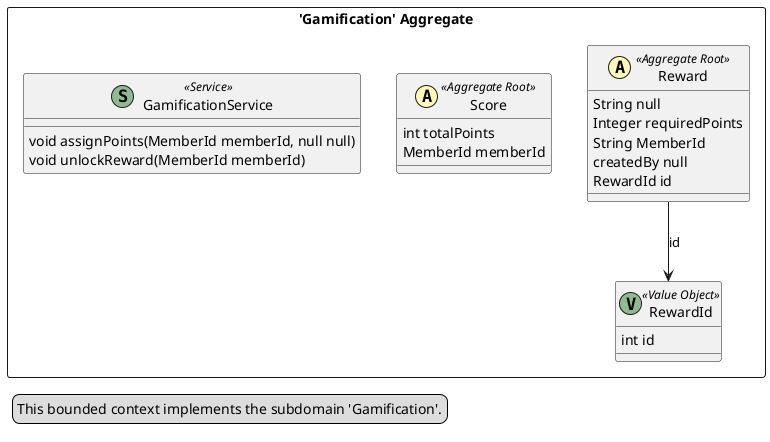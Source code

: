 @startuml

skinparam componentStyle uml2

package "'Gamification' Aggregate" <<Rectangle>> {
	class Reward <<(A,#fffab8) Aggregate Root>> {
		String null
		Integer requiredPoints
		String MemberId
		createdBy null
		RewardId id
	}
	class Score <<(A,#fffab8) Aggregate Root>> {
		int totalPoints
		MemberId memberId
	}
	class RewardId <<(V,DarkSeaGreen) Value Object>> {
		int id
	}
	class GamificationService <<(S,DarkSeaGreen) Service>> {
		void assignPoints(MemberId memberId, null null)
		void unlockReward(MemberId memberId)
	}
}
Reward --> RewardId : id
legend left
  This bounded context implements the subdomain 'Gamification'.
end legend


@enduml
